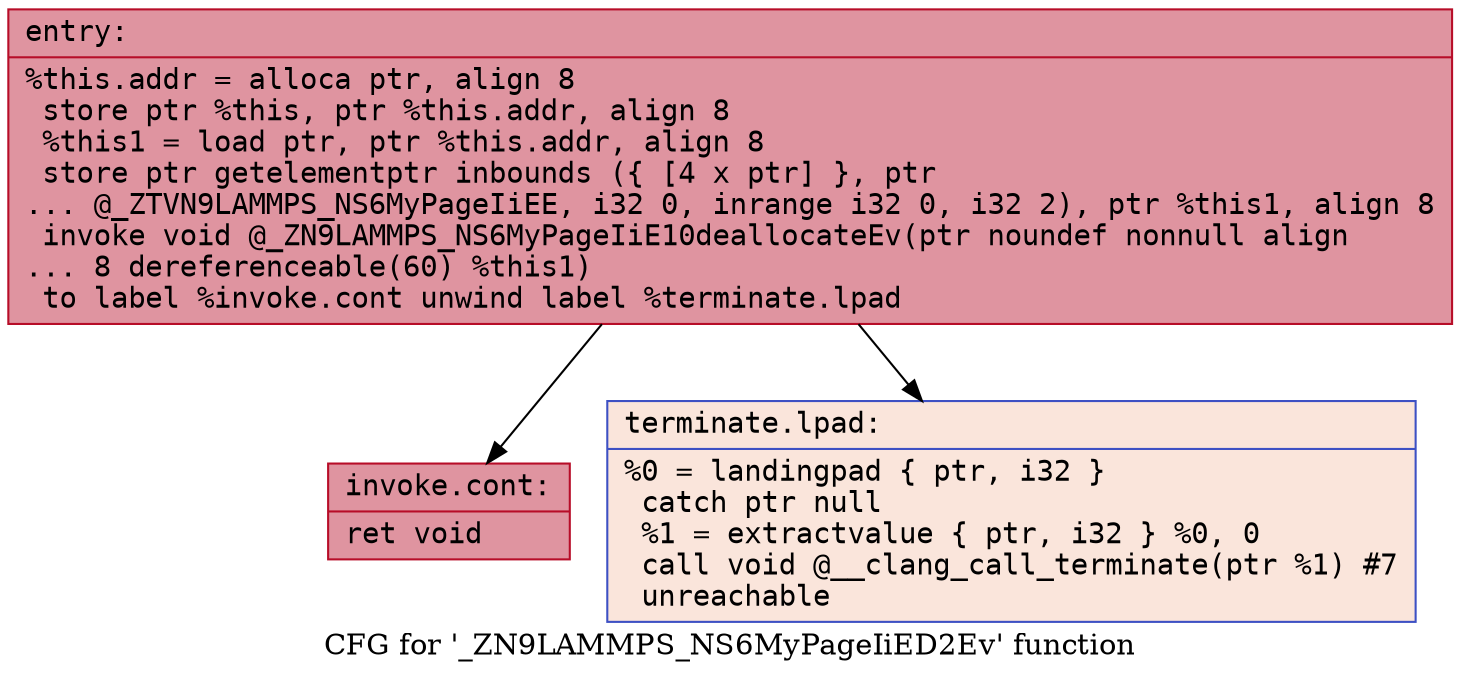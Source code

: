 digraph "CFG for '_ZN9LAMMPS_NS6MyPageIiED2Ev' function" {
	label="CFG for '_ZN9LAMMPS_NS6MyPageIiED2Ev' function";

	Node0x556aef98f040 [shape=record,color="#b70d28ff", style=filled, fillcolor="#b70d2870" fontname="Courier",label="{entry:\l|  %this.addr = alloca ptr, align 8\l  store ptr %this, ptr %this.addr, align 8\l  %this1 = load ptr, ptr %this.addr, align 8\l  store ptr getelementptr inbounds (\{ [4 x ptr] \}, ptr\l... @_ZTVN9LAMMPS_NS6MyPageIiEE, i32 0, inrange i32 0, i32 2), ptr %this1, align 8\l  invoke void @_ZN9LAMMPS_NS6MyPageIiE10deallocateEv(ptr noundef nonnull align\l... 8 dereferenceable(60) %this1)\l          to label %invoke.cont unwind label %terminate.lpad\l}"];
	Node0x556aef98f040 -> Node0x556aef98f2b0[tooltip="entry -> invoke.cont\nProbability 100.00%" ];
	Node0x556aef98f040 -> Node0x556aef98fb10[tooltip="entry -> terminate.lpad\nProbability 0.00%" ];
	Node0x556aef98f2b0 [shape=record,color="#b70d28ff", style=filled, fillcolor="#b70d2870" fontname="Courier",label="{invoke.cont:\l|  ret void\l}"];
	Node0x556aef98fb10 [shape=record,color="#3d50c3ff", style=filled, fillcolor="#f4c5ad70" fontname="Courier",label="{terminate.lpad:\l|  %0 = landingpad \{ ptr, i32 \}\l          catch ptr null\l  %1 = extractvalue \{ ptr, i32 \} %0, 0\l  call void @__clang_call_terminate(ptr %1) #7\l  unreachable\l}"];
}
